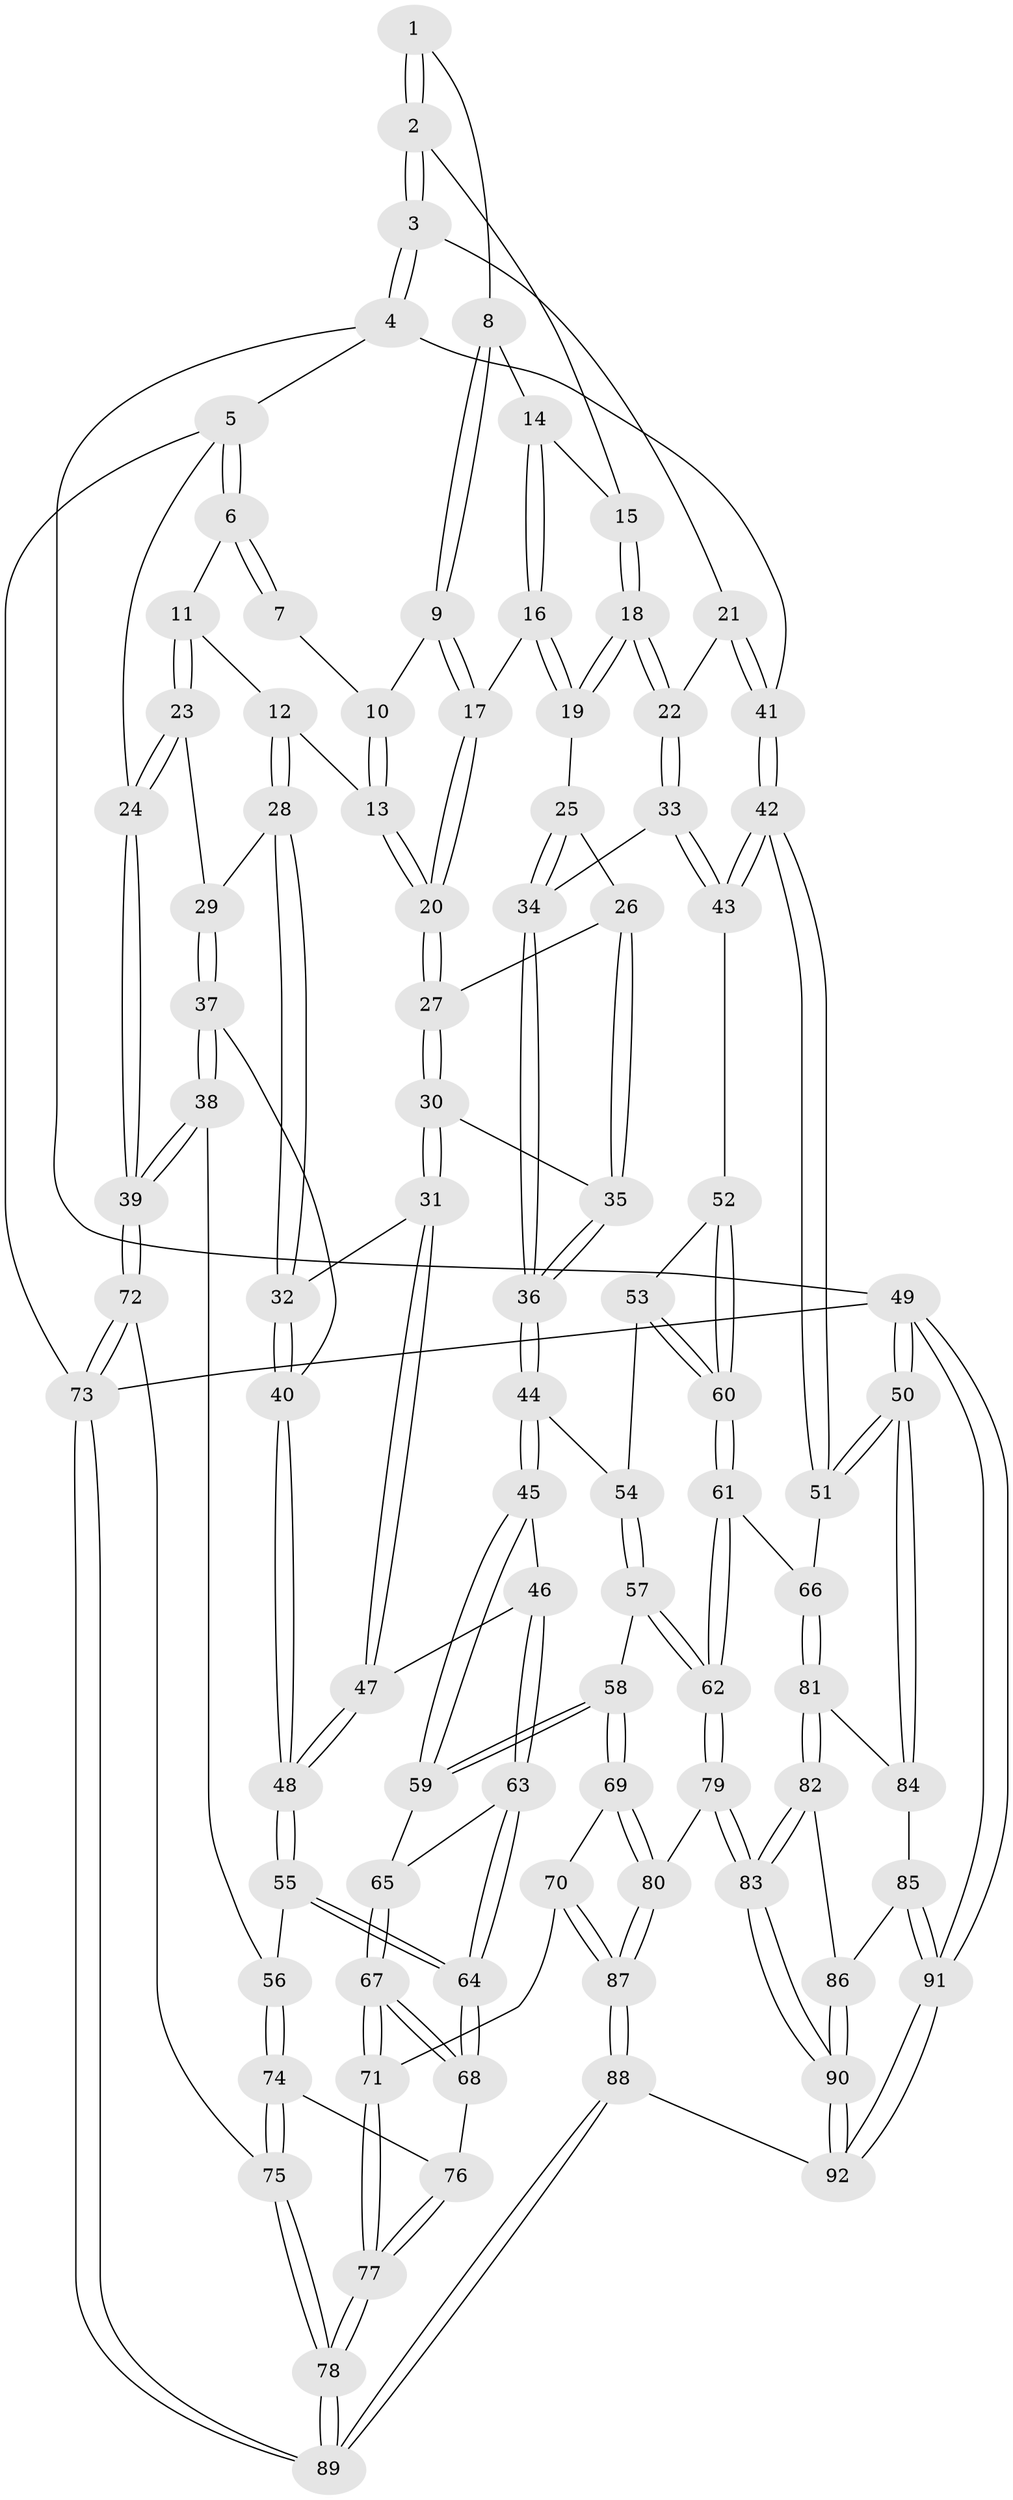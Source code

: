 // Generated by graph-tools (version 1.1) at 2025/17/03/09/25 04:17:19]
// undirected, 92 vertices, 227 edges
graph export_dot {
graph [start="1"]
  node [color=gray90,style=filled];
  1 [pos="+0.42217200075927075+0"];
  2 [pos="+0.7916015939895782+0"];
  3 [pos="+1+0"];
  4 [pos="+1+0"];
  5 [pos="+0+0"];
  6 [pos="+0+0"];
  7 [pos="+0.38589199781862493+0"];
  8 [pos="+0.4796900555770574+0.021323241198124745"];
  9 [pos="+0.42829915564919113+0.06737332360470166"];
  10 [pos="+0.3785908701113776+0"];
  11 [pos="+0.102519786575699+0"];
  12 [pos="+0.17104637951315269+0.07848257619057299"];
  13 [pos="+0.3217753306142109+0.08624113059542499"];
  14 [pos="+0.5157903566471994+0.051115032489883104"];
  15 [pos="+0.6771264392552446+0"];
  16 [pos="+0.5086103470650842+0.11136339442407266"];
  17 [pos="+0.4237524201337603+0.08517363808071475"];
  18 [pos="+0.6046703211928994+0.15525203381161207"];
  19 [pos="+0.5190004470768338+0.12652984569493808"];
  20 [pos="+0.35607796000403374+0.12014801798282904"];
  21 [pos="+0.6503767330473053+0.22382340007101614"];
  22 [pos="+0.6415412413308202+0.23154472486983096"];
  23 [pos="+0.007043725475904258+0.20290361366395512"];
  24 [pos="+0+0.24403351034723697"];
  25 [pos="+0.4683353636755314+0.18002344502484377"];
  26 [pos="+0.46231484937795847+0.18272825124366843"];
  27 [pos="+0.3570622142010305+0.1284429010118842"];
  28 [pos="+0.1626640625126428+0.19593866570405552"];
  29 [pos="+0.08012581281385439+0.21728204756773412"];
  30 [pos="+0.3173383774537981+0.28472883546746974"];
  31 [pos="+0.2861710885589264+0.3059078851616125"];
  32 [pos="+0.22716366903247787+0.28087101094417904"];
  33 [pos="+0.6425492688930311+0.29130789709865434"];
  34 [pos="+0.602936670911516+0.31590678029659774"];
  35 [pos="+0.4229670355435431+0.28541848218353094"];
  36 [pos="+0.561625956757758+0.34889416552630165"];
  37 [pos="+0.043776150977506686+0.39443385869343794"];
  38 [pos="+0.02143243560521419+0.4022716576020976"];
  39 [pos="+0+0.4294182103977786"];
  40 [pos="+0.0605208657270218+0.3934965862571692"];
  41 [pos="+1+0"];
  42 [pos="+1+0.3408264907694739"];
  43 [pos="+0.8316840877651018+0.36719548928630924"];
  44 [pos="+0.5415749090845344+0.4146134833975205"];
  45 [pos="+0.4143348257646566+0.47160482693964506"];
  46 [pos="+0.38993569879188145+0.4648919313569306"];
  47 [pos="+0.29530457907770624+0.40478366518577713"];
  48 [pos="+0.2171718180232932+0.4934922240835954"];
  49 [pos="+1+1"];
  50 [pos="+1+0.7685632462774268"];
  51 [pos="+1+0.5362426473968339"];
  52 [pos="+0.7430165102256421+0.49846674389453954"];
  53 [pos="+0.637888640856938+0.47028596397302563"];
  54 [pos="+0.5542591608231264+0.44158014556241537"];
  55 [pos="+0.20984691736126065+0.5359154568634463"];
  56 [pos="+0.1348617602100649+0.577190713996211"];
  57 [pos="+0.5869576730385617+0.6133428873979224"];
  58 [pos="+0.5052378884819793+0.6380981128807885"];
  59 [pos="+0.4348272095297334+0.5858377558876263"];
  60 [pos="+0.7042091520369619+0.6289886208435683"];
  61 [pos="+0.6986588353975469+0.6489700314031372"];
  62 [pos="+0.6793582047919121+0.6539074827732911"];
  63 [pos="+0.3312503139161812+0.5611720671037204"];
  64 [pos="+0.2540970718396653+0.5835863206198441"];
  65 [pos="+0.38964704463082606+0.6024366304618489"];
  66 [pos="+0.7652152410197869+0.6731516235465773"];
  67 [pos="+0.3014812486750147+0.700552760048422"];
  68 [pos="+0.27383597707744856+0.642855658775314"];
  69 [pos="+0.45409666381587116+0.7312066660392226"];
  70 [pos="+0.324047376573853+0.7491399288571966"];
  71 [pos="+0.30396339372808345+0.7436965791540012"];
  72 [pos="+0+0.6222393723800782"];
  73 [pos="+0+1"];
  74 [pos="+0.0951040028469843+0.6174867706793918"];
  75 [pos="+0.04779461508649538+0.6415409158316868"];
  76 [pos="+0.15820270109176945+0.6594281260219685"];
  77 [pos="+0.25960964159782945+0.7747600344524865"];
  78 [pos="+0.18087606223444616+0.8581329464565542"];
  79 [pos="+0.6020166707966093+0.8589135764479227"];
  80 [pos="+0.5391783214754239+0.8507421354884593"];
  81 [pos="+0.7833841453731794+0.7107900958562168"];
  82 [pos="+0.7653127760525611+0.833611548478573"];
  83 [pos="+0.6139808934867103+0.8736807344853909"];
  84 [pos="+0.878005049094388+0.7881424583004484"];
  85 [pos="+0.8382067332677436+0.8676202769323274"];
  86 [pos="+0.8016605663777658+0.8679977738977623"];
  87 [pos="+0.42912405381365315+0.9215358770842292"];
  88 [pos="+0.3022338626199942+1"];
  89 [pos="+0.055128455313622725+1"];
  90 [pos="+0.6846711052898047+1"];
  91 [pos="+1+1"];
  92 [pos="+0.7081516056007694+1"];
  1 -- 2;
  1 -- 2;
  1 -- 8;
  2 -- 3;
  2 -- 3;
  2 -- 15;
  3 -- 4;
  3 -- 4;
  3 -- 21;
  4 -- 5;
  4 -- 41;
  4 -- 49;
  5 -- 6;
  5 -- 6;
  5 -- 24;
  5 -- 73;
  6 -- 7;
  6 -- 7;
  6 -- 11;
  7 -- 10;
  8 -- 9;
  8 -- 9;
  8 -- 14;
  9 -- 10;
  9 -- 17;
  9 -- 17;
  10 -- 13;
  10 -- 13;
  11 -- 12;
  11 -- 23;
  11 -- 23;
  12 -- 13;
  12 -- 28;
  12 -- 28;
  13 -- 20;
  13 -- 20;
  14 -- 15;
  14 -- 16;
  14 -- 16;
  15 -- 18;
  15 -- 18;
  16 -- 17;
  16 -- 19;
  16 -- 19;
  17 -- 20;
  17 -- 20;
  18 -- 19;
  18 -- 19;
  18 -- 22;
  18 -- 22;
  19 -- 25;
  20 -- 27;
  20 -- 27;
  21 -- 22;
  21 -- 41;
  21 -- 41;
  22 -- 33;
  22 -- 33;
  23 -- 24;
  23 -- 24;
  23 -- 29;
  24 -- 39;
  24 -- 39;
  25 -- 26;
  25 -- 34;
  25 -- 34;
  26 -- 27;
  26 -- 35;
  26 -- 35;
  27 -- 30;
  27 -- 30;
  28 -- 29;
  28 -- 32;
  28 -- 32;
  29 -- 37;
  29 -- 37;
  30 -- 31;
  30 -- 31;
  30 -- 35;
  31 -- 32;
  31 -- 47;
  31 -- 47;
  32 -- 40;
  32 -- 40;
  33 -- 34;
  33 -- 43;
  33 -- 43;
  34 -- 36;
  34 -- 36;
  35 -- 36;
  35 -- 36;
  36 -- 44;
  36 -- 44;
  37 -- 38;
  37 -- 38;
  37 -- 40;
  38 -- 39;
  38 -- 39;
  38 -- 56;
  39 -- 72;
  39 -- 72;
  40 -- 48;
  40 -- 48;
  41 -- 42;
  41 -- 42;
  42 -- 43;
  42 -- 43;
  42 -- 51;
  42 -- 51;
  43 -- 52;
  44 -- 45;
  44 -- 45;
  44 -- 54;
  45 -- 46;
  45 -- 59;
  45 -- 59;
  46 -- 47;
  46 -- 63;
  46 -- 63;
  47 -- 48;
  47 -- 48;
  48 -- 55;
  48 -- 55;
  49 -- 50;
  49 -- 50;
  49 -- 91;
  49 -- 91;
  49 -- 73;
  50 -- 51;
  50 -- 51;
  50 -- 84;
  50 -- 84;
  51 -- 66;
  52 -- 53;
  52 -- 60;
  52 -- 60;
  53 -- 54;
  53 -- 60;
  53 -- 60;
  54 -- 57;
  54 -- 57;
  55 -- 56;
  55 -- 64;
  55 -- 64;
  56 -- 74;
  56 -- 74;
  57 -- 58;
  57 -- 62;
  57 -- 62;
  58 -- 59;
  58 -- 59;
  58 -- 69;
  58 -- 69;
  59 -- 65;
  60 -- 61;
  60 -- 61;
  61 -- 62;
  61 -- 62;
  61 -- 66;
  62 -- 79;
  62 -- 79;
  63 -- 64;
  63 -- 64;
  63 -- 65;
  64 -- 68;
  64 -- 68;
  65 -- 67;
  65 -- 67;
  66 -- 81;
  66 -- 81;
  67 -- 68;
  67 -- 68;
  67 -- 71;
  67 -- 71;
  68 -- 76;
  69 -- 70;
  69 -- 80;
  69 -- 80;
  70 -- 71;
  70 -- 87;
  70 -- 87;
  71 -- 77;
  71 -- 77;
  72 -- 73;
  72 -- 73;
  72 -- 75;
  73 -- 89;
  73 -- 89;
  74 -- 75;
  74 -- 75;
  74 -- 76;
  75 -- 78;
  75 -- 78;
  76 -- 77;
  76 -- 77;
  77 -- 78;
  77 -- 78;
  78 -- 89;
  78 -- 89;
  79 -- 80;
  79 -- 83;
  79 -- 83;
  80 -- 87;
  80 -- 87;
  81 -- 82;
  81 -- 82;
  81 -- 84;
  82 -- 83;
  82 -- 83;
  82 -- 86;
  83 -- 90;
  83 -- 90;
  84 -- 85;
  85 -- 86;
  85 -- 91;
  85 -- 91;
  86 -- 90;
  86 -- 90;
  87 -- 88;
  87 -- 88;
  88 -- 89;
  88 -- 89;
  88 -- 92;
  90 -- 92;
  90 -- 92;
  91 -- 92;
  91 -- 92;
}
